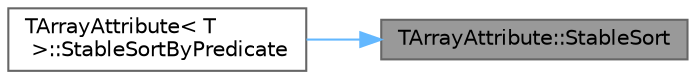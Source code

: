 digraph "TArrayAttribute::StableSort"
{
 // INTERACTIVE_SVG=YES
 // LATEX_PDF_SIZE
  bgcolor="transparent";
  edge [fontname=Helvetica,fontsize=10,labelfontname=Helvetica,labelfontsize=10];
  node [fontname=Helvetica,fontsize=10,shape=box,height=0.2,width=0.4];
  rankdir="RL";
  Node1 [id="Node000001",label="TArrayAttribute::StableSort",height=0.2,width=0.4,color="gray40", fillcolor="grey60", style="filled", fontcolor="black",tooltip="Stable sorts the array assuming < operator is defined for the item type."];
  Node1 -> Node2 [id="edge1_Node000001_Node000002",dir="back",color="steelblue1",style="solid",tooltip=" "];
  Node2 [id="Node000002",label="TArrayAttribute\< T\l \>::StableSortByPredicate",height=0.2,width=0.4,color="grey40", fillcolor="white", style="filled",URL="$d5/d18/classTArrayAttribute.html#a4e8888323da7b4910ac9dc43130b8c5d",tooltip=" "];
}

